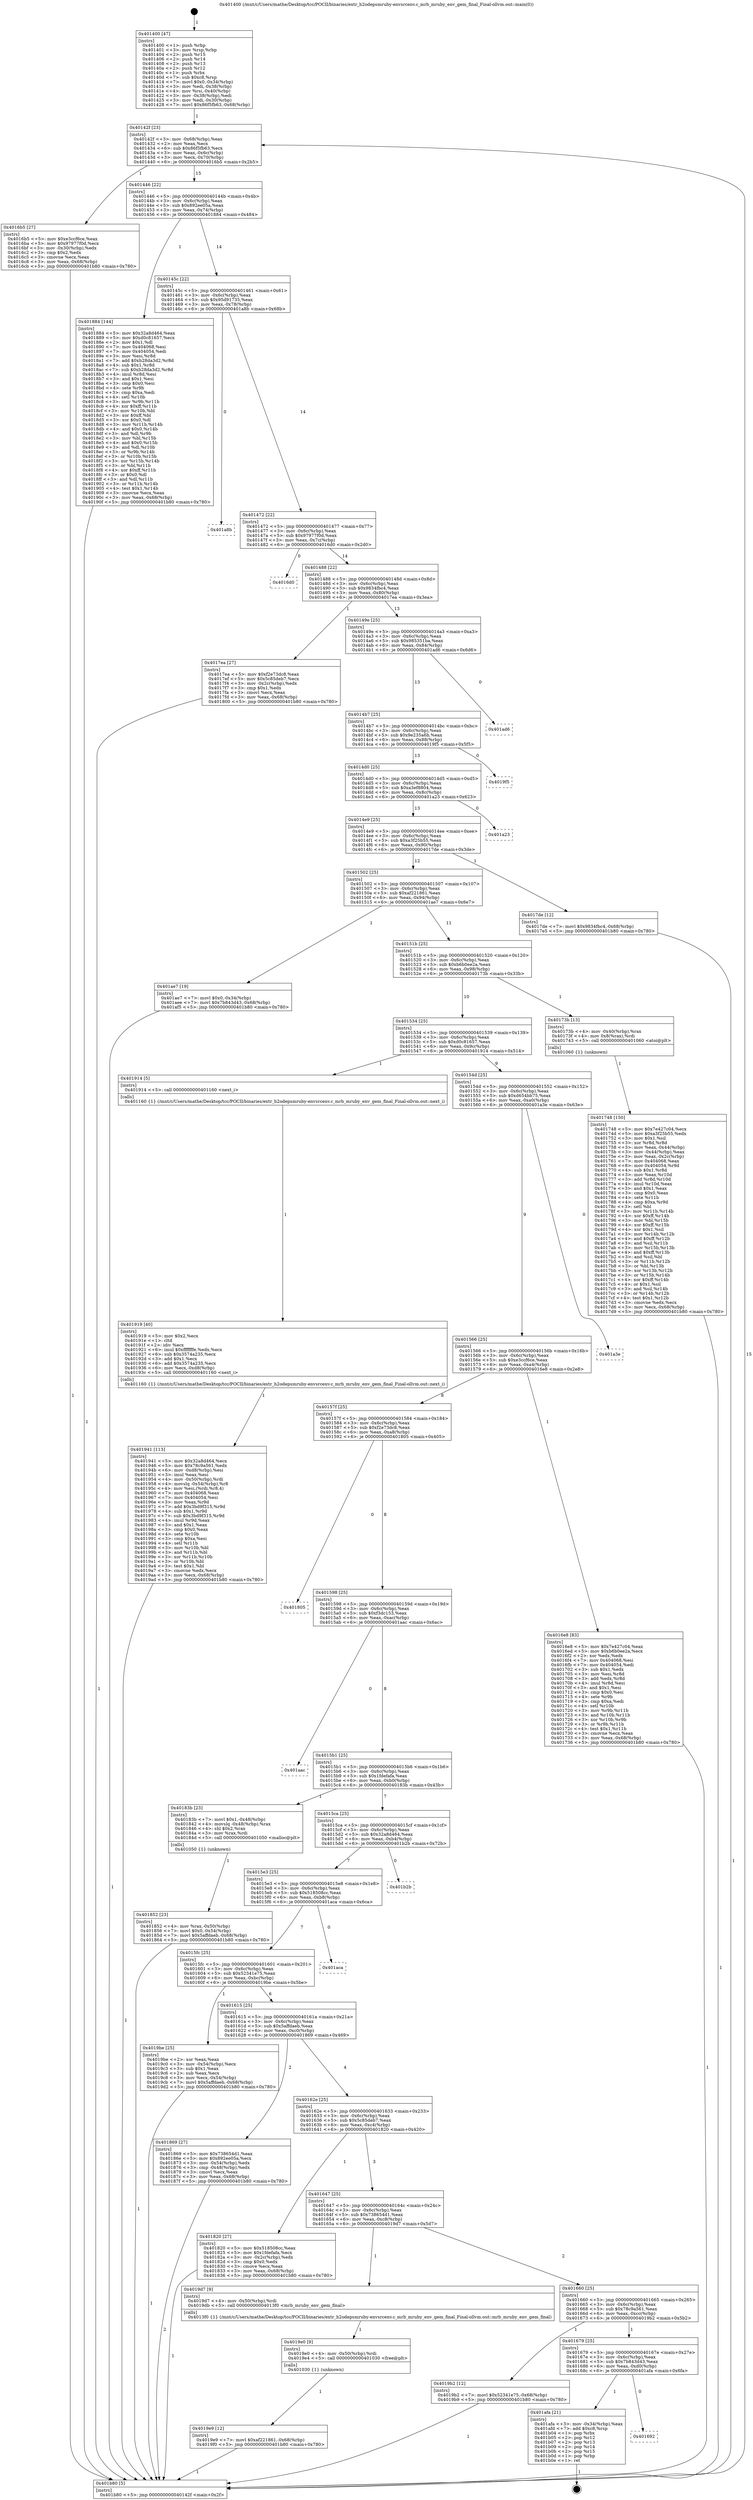 digraph "0x401400" {
  label = "0x401400 (/mnt/c/Users/mathe/Desktop/tcc/POCII/binaries/extr_h2odepsmruby-envsrcenv.c_mrb_mruby_env_gem_final_Final-ollvm.out::main(0))"
  labelloc = "t"
  node[shape=record]

  Entry [label="",width=0.3,height=0.3,shape=circle,fillcolor=black,style=filled]
  "0x40142f" [label="{
     0x40142f [23]\l
     | [instrs]\l
     &nbsp;&nbsp;0x40142f \<+3\>: mov -0x68(%rbp),%eax\l
     &nbsp;&nbsp;0x401432 \<+2\>: mov %eax,%ecx\l
     &nbsp;&nbsp;0x401434 \<+6\>: sub $0x86f5fb63,%ecx\l
     &nbsp;&nbsp;0x40143a \<+3\>: mov %eax,-0x6c(%rbp)\l
     &nbsp;&nbsp;0x40143d \<+3\>: mov %ecx,-0x70(%rbp)\l
     &nbsp;&nbsp;0x401440 \<+6\>: je 00000000004016b5 \<main+0x2b5\>\l
  }"]
  "0x4016b5" [label="{
     0x4016b5 [27]\l
     | [instrs]\l
     &nbsp;&nbsp;0x4016b5 \<+5\>: mov $0xe3ccf6ce,%eax\l
     &nbsp;&nbsp;0x4016ba \<+5\>: mov $0x97977f0d,%ecx\l
     &nbsp;&nbsp;0x4016bf \<+3\>: mov -0x30(%rbp),%edx\l
     &nbsp;&nbsp;0x4016c2 \<+3\>: cmp $0x2,%edx\l
     &nbsp;&nbsp;0x4016c5 \<+3\>: cmovne %ecx,%eax\l
     &nbsp;&nbsp;0x4016c8 \<+3\>: mov %eax,-0x68(%rbp)\l
     &nbsp;&nbsp;0x4016cb \<+5\>: jmp 0000000000401b80 \<main+0x780\>\l
  }"]
  "0x401446" [label="{
     0x401446 [22]\l
     | [instrs]\l
     &nbsp;&nbsp;0x401446 \<+5\>: jmp 000000000040144b \<main+0x4b\>\l
     &nbsp;&nbsp;0x40144b \<+3\>: mov -0x6c(%rbp),%eax\l
     &nbsp;&nbsp;0x40144e \<+5\>: sub $0x892ee05a,%eax\l
     &nbsp;&nbsp;0x401453 \<+3\>: mov %eax,-0x74(%rbp)\l
     &nbsp;&nbsp;0x401456 \<+6\>: je 0000000000401884 \<main+0x484\>\l
  }"]
  "0x401b80" [label="{
     0x401b80 [5]\l
     | [instrs]\l
     &nbsp;&nbsp;0x401b80 \<+5\>: jmp 000000000040142f \<main+0x2f\>\l
  }"]
  "0x401400" [label="{
     0x401400 [47]\l
     | [instrs]\l
     &nbsp;&nbsp;0x401400 \<+1\>: push %rbp\l
     &nbsp;&nbsp;0x401401 \<+3\>: mov %rsp,%rbp\l
     &nbsp;&nbsp;0x401404 \<+2\>: push %r15\l
     &nbsp;&nbsp;0x401406 \<+2\>: push %r14\l
     &nbsp;&nbsp;0x401408 \<+2\>: push %r13\l
     &nbsp;&nbsp;0x40140a \<+2\>: push %r12\l
     &nbsp;&nbsp;0x40140c \<+1\>: push %rbx\l
     &nbsp;&nbsp;0x40140d \<+7\>: sub $0xc8,%rsp\l
     &nbsp;&nbsp;0x401414 \<+7\>: movl $0x0,-0x34(%rbp)\l
     &nbsp;&nbsp;0x40141b \<+3\>: mov %edi,-0x38(%rbp)\l
     &nbsp;&nbsp;0x40141e \<+4\>: mov %rsi,-0x40(%rbp)\l
     &nbsp;&nbsp;0x401422 \<+3\>: mov -0x38(%rbp),%edi\l
     &nbsp;&nbsp;0x401425 \<+3\>: mov %edi,-0x30(%rbp)\l
     &nbsp;&nbsp;0x401428 \<+7\>: movl $0x86f5fb63,-0x68(%rbp)\l
  }"]
  Exit [label="",width=0.3,height=0.3,shape=circle,fillcolor=black,style=filled,peripheries=2]
  "0x401884" [label="{
     0x401884 [144]\l
     | [instrs]\l
     &nbsp;&nbsp;0x401884 \<+5\>: mov $0x32a8d464,%eax\l
     &nbsp;&nbsp;0x401889 \<+5\>: mov $0xd0c81657,%ecx\l
     &nbsp;&nbsp;0x40188e \<+2\>: mov $0x1,%dl\l
     &nbsp;&nbsp;0x401890 \<+7\>: mov 0x404068,%esi\l
     &nbsp;&nbsp;0x401897 \<+7\>: mov 0x404054,%edi\l
     &nbsp;&nbsp;0x40189e \<+3\>: mov %esi,%r8d\l
     &nbsp;&nbsp;0x4018a1 \<+7\>: add $0xb28da3d2,%r8d\l
     &nbsp;&nbsp;0x4018a8 \<+4\>: sub $0x1,%r8d\l
     &nbsp;&nbsp;0x4018ac \<+7\>: sub $0xb28da3d2,%r8d\l
     &nbsp;&nbsp;0x4018b3 \<+4\>: imul %r8d,%esi\l
     &nbsp;&nbsp;0x4018b7 \<+3\>: and $0x1,%esi\l
     &nbsp;&nbsp;0x4018ba \<+3\>: cmp $0x0,%esi\l
     &nbsp;&nbsp;0x4018bd \<+4\>: sete %r9b\l
     &nbsp;&nbsp;0x4018c1 \<+3\>: cmp $0xa,%edi\l
     &nbsp;&nbsp;0x4018c4 \<+4\>: setl %r10b\l
     &nbsp;&nbsp;0x4018c8 \<+3\>: mov %r9b,%r11b\l
     &nbsp;&nbsp;0x4018cb \<+4\>: xor $0xff,%r11b\l
     &nbsp;&nbsp;0x4018cf \<+3\>: mov %r10b,%bl\l
     &nbsp;&nbsp;0x4018d2 \<+3\>: xor $0xff,%bl\l
     &nbsp;&nbsp;0x4018d5 \<+3\>: xor $0x0,%dl\l
     &nbsp;&nbsp;0x4018d8 \<+3\>: mov %r11b,%r14b\l
     &nbsp;&nbsp;0x4018db \<+4\>: and $0x0,%r14b\l
     &nbsp;&nbsp;0x4018df \<+3\>: and %dl,%r9b\l
     &nbsp;&nbsp;0x4018e2 \<+3\>: mov %bl,%r15b\l
     &nbsp;&nbsp;0x4018e5 \<+4\>: and $0x0,%r15b\l
     &nbsp;&nbsp;0x4018e9 \<+3\>: and %dl,%r10b\l
     &nbsp;&nbsp;0x4018ec \<+3\>: or %r9b,%r14b\l
     &nbsp;&nbsp;0x4018ef \<+3\>: or %r10b,%r15b\l
     &nbsp;&nbsp;0x4018f2 \<+3\>: xor %r15b,%r14b\l
     &nbsp;&nbsp;0x4018f5 \<+3\>: or %bl,%r11b\l
     &nbsp;&nbsp;0x4018f8 \<+4\>: xor $0xff,%r11b\l
     &nbsp;&nbsp;0x4018fc \<+3\>: or $0x0,%dl\l
     &nbsp;&nbsp;0x4018ff \<+3\>: and %dl,%r11b\l
     &nbsp;&nbsp;0x401902 \<+3\>: or %r11b,%r14b\l
     &nbsp;&nbsp;0x401905 \<+4\>: test $0x1,%r14b\l
     &nbsp;&nbsp;0x401909 \<+3\>: cmovne %ecx,%eax\l
     &nbsp;&nbsp;0x40190c \<+3\>: mov %eax,-0x68(%rbp)\l
     &nbsp;&nbsp;0x40190f \<+5\>: jmp 0000000000401b80 \<main+0x780\>\l
  }"]
  "0x40145c" [label="{
     0x40145c [22]\l
     | [instrs]\l
     &nbsp;&nbsp;0x40145c \<+5\>: jmp 0000000000401461 \<main+0x61\>\l
     &nbsp;&nbsp;0x401461 \<+3\>: mov -0x6c(%rbp),%eax\l
     &nbsp;&nbsp;0x401464 \<+5\>: sub $0x95d91735,%eax\l
     &nbsp;&nbsp;0x401469 \<+3\>: mov %eax,-0x78(%rbp)\l
     &nbsp;&nbsp;0x40146c \<+6\>: je 0000000000401a8b \<main+0x68b\>\l
  }"]
  "0x401692" [label="{
     0x401692\l
  }", style=dashed]
  "0x401a8b" [label="{
     0x401a8b\l
  }", style=dashed]
  "0x401472" [label="{
     0x401472 [22]\l
     | [instrs]\l
     &nbsp;&nbsp;0x401472 \<+5\>: jmp 0000000000401477 \<main+0x77\>\l
     &nbsp;&nbsp;0x401477 \<+3\>: mov -0x6c(%rbp),%eax\l
     &nbsp;&nbsp;0x40147a \<+5\>: sub $0x97977f0d,%eax\l
     &nbsp;&nbsp;0x40147f \<+3\>: mov %eax,-0x7c(%rbp)\l
     &nbsp;&nbsp;0x401482 \<+6\>: je 00000000004016d0 \<main+0x2d0\>\l
  }"]
  "0x401afa" [label="{
     0x401afa [21]\l
     | [instrs]\l
     &nbsp;&nbsp;0x401afa \<+3\>: mov -0x34(%rbp),%eax\l
     &nbsp;&nbsp;0x401afd \<+7\>: add $0xc8,%rsp\l
     &nbsp;&nbsp;0x401b04 \<+1\>: pop %rbx\l
     &nbsp;&nbsp;0x401b05 \<+2\>: pop %r12\l
     &nbsp;&nbsp;0x401b07 \<+2\>: pop %r13\l
     &nbsp;&nbsp;0x401b09 \<+2\>: pop %r14\l
     &nbsp;&nbsp;0x401b0b \<+2\>: pop %r15\l
     &nbsp;&nbsp;0x401b0d \<+1\>: pop %rbp\l
     &nbsp;&nbsp;0x401b0e \<+1\>: ret\l
  }"]
  "0x4016d0" [label="{
     0x4016d0\l
  }", style=dashed]
  "0x401488" [label="{
     0x401488 [22]\l
     | [instrs]\l
     &nbsp;&nbsp;0x401488 \<+5\>: jmp 000000000040148d \<main+0x8d\>\l
     &nbsp;&nbsp;0x40148d \<+3\>: mov -0x6c(%rbp),%eax\l
     &nbsp;&nbsp;0x401490 \<+5\>: sub $0x9834fbc4,%eax\l
     &nbsp;&nbsp;0x401495 \<+3\>: mov %eax,-0x80(%rbp)\l
     &nbsp;&nbsp;0x401498 \<+6\>: je 00000000004017ea \<main+0x3ea\>\l
  }"]
  "0x4019e9" [label="{
     0x4019e9 [12]\l
     | [instrs]\l
     &nbsp;&nbsp;0x4019e9 \<+7\>: movl $0xaf221861,-0x68(%rbp)\l
     &nbsp;&nbsp;0x4019f0 \<+5\>: jmp 0000000000401b80 \<main+0x780\>\l
  }"]
  "0x4017ea" [label="{
     0x4017ea [27]\l
     | [instrs]\l
     &nbsp;&nbsp;0x4017ea \<+5\>: mov $0xf2e73dc8,%eax\l
     &nbsp;&nbsp;0x4017ef \<+5\>: mov $0x5c85deb7,%ecx\l
     &nbsp;&nbsp;0x4017f4 \<+3\>: mov -0x2c(%rbp),%edx\l
     &nbsp;&nbsp;0x4017f7 \<+3\>: cmp $0x1,%edx\l
     &nbsp;&nbsp;0x4017fa \<+3\>: cmovl %ecx,%eax\l
     &nbsp;&nbsp;0x4017fd \<+3\>: mov %eax,-0x68(%rbp)\l
     &nbsp;&nbsp;0x401800 \<+5\>: jmp 0000000000401b80 \<main+0x780\>\l
  }"]
  "0x40149e" [label="{
     0x40149e [25]\l
     | [instrs]\l
     &nbsp;&nbsp;0x40149e \<+5\>: jmp 00000000004014a3 \<main+0xa3\>\l
     &nbsp;&nbsp;0x4014a3 \<+3\>: mov -0x6c(%rbp),%eax\l
     &nbsp;&nbsp;0x4014a6 \<+5\>: sub $0x985351ba,%eax\l
     &nbsp;&nbsp;0x4014ab \<+6\>: mov %eax,-0x84(%rbp)\l
     &nbsp;&nbsp;0x4014b1 \<+6\>: je 0000000000401ad6 \<main+0x6d6\>\l
  }"]
  "0x4019e0" [label="{
     0x4019e0 [9]\l
     | [instrs]\l
     &nbsp;&nbsp;0x4019e0 \<+4\>: mov -0x50(%rbp),%rdi\l
     &nbsp;&nbsp;0x4019e4 \<+5\>: call 0000000000401030 \<free@plt\>\l
     | [calls]\l
     &nbsp;&nbsp;0x401030 \{1\} (unknown)\l
  }"]
  "0x401ad6" [label="{
     0x401ad6\l
  }", style=dashed]
  "0x4014b7" [label="{
     0x4014b7 [25]\l
     | [instrs]\l
     &nbsp;&nbsp;0x4014b7 \<+5\>: jmp 00000000004014bc \<main+0xbc\>\l
     &nbsp;&nbsp;0x4014bc \<+3\>: mov -0x6c(%rbp),%eax\l
     &nbsp;&nbsp;0x4014bf \<+5\>: sub $0x9e235a6b,%eax\l
     &nbsp;&nbsp;0x4014c4 \<+6\>: mov %eax,-0x88(%rbp)\l
     &nbsp;&nbsp;0x4014ca \<+6\>: je 00000000004019f5 \<main+0x5f5\>\l
  }"]
  "0x401679" [label="{
     0x401679 [25]\l
     | [instrs]\l
     &nbsp;&nbsp;0x401679 \<+5\>: jmp 000000000040167e \<main+0x27e\>\l
     &nbsp;&nbsp;0x40167e \<+3\>: mov -0x6c(%rbp),%eax\l
     &nbsp;&nbsp;0x401681 \<+5\>: sub $0x7b843d43,%eax\l
     &nbsp;&nbsp;0x401686 \<+6\>: mov %eax,-0xd0(%rbp)\l
     &nbsp;&nbsp;0x40168c \<+6\>: je 0000000000401afa \<main+0x6fa\>\l
  }"]
  "0x4019f5" [label="{
     0x4019f5\l
  }", style=dashed]
  "0x4014d0" [label="{
     0x4014d0 [25]\l
     | [instrs]\l
     &nbsp;&nbsp;0x4014d0 \<+5\>: jmp 00000000004014d5 \<main+0xd5\>\l
     &nbsp;&nbsp;0x4014d5 \<+3\>: mov -0x6c(%rbp),%eax\l
     &nbsp;&nbsp;0x4014d8 \<+5\>: sub $0xa3ef8804,%eax\l
     &nbsp;&nbsp;0x4014dd \<+6\>: mov %eax,-0x8c(%rbp)\l
     &nbsp;&nbsp;0x4014e3 \<+6\>: je 0000000000401a23 \<main+0x623\>\l
  }"]
  "0x4019b2" [label="{
     0x4019b2 [12]\l
     | [instrs]\l
     &nbsp;&nbsp;0x4019b2 \<+7\>: movl $0x52341e75,-0x68(%rbp)\l
     &nbsp;&nbsp;0x4019b9 \<+5\>: jmp 0000000000401b80 \<main+0x780\>\l
  }"]
  "0x401a23" [label="{
     0x401a23\l
  }", style=dashed]
  "0x4014e9" [label="{
     0x4014e9 [25]\l
     | [instrs]\l
     &nbsp;&nbsp;0x4014e9 \<+5\>: jmp 00000000004014ee \<main+0xee\>\l
     &nbsp;&nbsp;0x4014ee \<+3\>: mov -0x6c(%rbp),%eax\l
     &nbsp;&nbsp;0x4014f1 \<+5\>: sub $0xa3f25b55,%eax\l
     &nbsp;&nbsp;0x4014f6 \<+6\>: mov %eax,-0x90(%rbp)\l
     &nbsp;&nbsp;0x4014fc \<+6\>: je 00000000004017de \<main+0x3de\>\l
  }"]
  "0x401660" [label="{
     0x401660 [25]\l
     | [instrs]\l
     &nbsp;&nbsp;0x401660 \<+5\>: jmp 0000000000401665 \<main+0x265\>\l
     &nbsp;&nbsp;0x401665 \<+3\>: mov -0x6c(%rbp),%eax\l
     &nbsp;&nbsp;0x401668 \<+5\>: sub $0x78c9a561,%eax\l
     &nbsp;&nbsp;0x40166d \<+6\>: mov %eax,-0xcc(%rbp)\l
     &nbsp;&nbsp;0x401673 \<+6\>: je 00000000004019b2 \<main+0x5b2\>\l
  }"]
  "0x4017de" [label="{
     0x4017de [12]\l
     | [instrs]\l
     &nbsp;&nbsp;0x4017de \<+7\>: movl $0x9834fbc4,-0x68(%rbp)\l
     &nbsp;&nbsp;0x4017e5 \<+5\>: jmp 0000000000401b80 \<main+0x780\>\l
  }"]
  "0x401502" [label="{
     0x401502 [25]\l
     | [instrs]\l
     &nbsp;&nbsp;0x401502 \<+5\>: jmp 0000000000401507 \<main+0x107\>\l
     &nbsp;&nbsp;0x401507 \<+3\>: mov -0x6c(%rbp),%eax\l
     &nbsp;&nbsp;0x40150a \<+5\>: sub $0xaf221861,%eax\l
     &nbsp;&nbsp;0x40150f \<+6\>: mov %eax,-0x94(%rbp)\l
     &nbsp;&nbsp;0x401515 \<+6\>: je 0000000000401ae7 \<main+0x6e7\>\l
  }"]
  "0x4019d7" [label="{
     0x4019d7 [9]\l
     | [instrs]\l
     &nbsp;&nbsp;0x4019d7 \<+4\>: mov -0x50(%rbp),%rdi\l
     &nbsp;&nbsp;0x4019db \<+5\>: call 00000000004013f0 \<mrb_mruby_env_gem_final\>\l
     | [calls]\l
     &nbsp;&nbsp;0x4013f0 \{1\} (/mnt/c/Users/mathe/Desktop/tcc/POCII/binaries/extr_h2odepsmruby-envsrcenv.c_mrb_mruby_env_gem_final_Final-ollvm.out::mrb_mruby_env_gem_final)\l
  }"]
  "0x401ae7" [label="{
     0x401ae7 [19]\l
     | [instrs]\l
     &nbsp;&nbsp;0x401ae7 \<+7\>: movl $0x0,-0x34(%rbp)\l
     &nbsp;&nbsp;0x401aee \<+7\>: movl $0x7b843d43,-0x68(%rbp)\l
     &nbsp;&nbsp;0x401af5 \<+5\>: jmp 0000000000401b80 \<main+0x780\>\l
  }"]
  "0x40151b" [label="{
     0x40151b [25]\l
     | [instrs]\l
     &nbsp;&nbsp;0x40151b \<+5\>: jmp 0000000000401520 \<main+0x120\>\l
     &nbsp;&nbsp;0x401520 \<+3\>: mov -0x6c(%rbp),%eax\l
     &nbsp;&nbsp;0x401523 \<+5\>: sub $0xb6b0ee2a,%eax\l
     &nbsp;&nbsp;0x401528 \<+6\>: mov %eax,-0x98(%rbp)\l
     &nbsp;&nbsp;0x40152e \<+6\>: je 000000000040173b \<main+0x33b\>\l
  }"]
  "0x401941" [label="{
     0x401941 [113]\l
     | [instrs]\l
     &nbsp;&nbsp;0x401941 \<+5\>: mov $0x32a8d464,%ecx\l
     &nbsp;&nbsp;0x401946 \<+5\>: mov $0x78c9a561,%edx\l
     &nbsp;&nbsp;0x40194b \<+6\>: mov -0xd8(%rbp),%esi\l
     &nbsp;&nbsp;0x401951 \<+3\>: imul %eax,%esi\l
     &nbsp;&nbsp;0x401954 \<+4\>: mov -0x50(%rbp),%rdi\l
     &nbsp;&nbsp;0x401958 \<+4\>: movslq -0x54(%rbp),%r8\l
     &nbsp;&nbsp;0x40195c \<+4\>: mov %esi,(%rdi,%r8,4)\l
     &nbsp;&nbsp;0x401960 \<+7\>: mov 0x404068,%eax\l
     &nbsp;&nbsp;0x401967 \<+7\>: mov 0x404054,%esi\l
     &nbsp;&nbsp;0x40196e \<+3\>: mov %eax,%r9d\l
     &nbsp;&nbsp;0x401971 \<+7\>: add $0x3bd9f315,%r9d\l
     &nbsp;&nbsp;0x401978 \<+4\>: sub $0x1,%r9d\l
     &nbsp;&nbsp;0x40197c \<+7\>: sub $0x3bd9f315,%r9d\l
     &nbsp;&nbsp;0x401983 \<+4\>: imul %r9d,%eax\l
     &nbsp;&nbsp;0x401987 \<+3\>: and $0x1,%eax\l
     &nbsp;&nbsp;0x40198a \<+3\>: cmp $0x0,%eax\l
     &nbsp;&nbsp;0x40198d \<+4\>: sete %r10b\l
     &nbsp;&nbsp;0x401991 \<+3\>: cmp $0xa,%esi\l
     &nbsp;&nbsp;0x401994 \<+4\>: setl %r11b\l
     &nbsp;&nbsp;0x401998 \<+3\>: mov %r10b,%bl\l
     &nbsp;&nbsp;0x40199b \<+3\>: and %r11b,%bl\l
     &nbsp;&nbsp;0x40199e \<+3\>: xor %r11b,%r10b\l
     &nbsp;&nbsp;0x4019a1 \<+3\>: or %r10b,%bl\l
     &nbsp;&nbsp;0x4019a4 \<+3\>: test $0x1,%bl\l
     &nbsp;&nbsp;0x4019a7 \<+3\>: cmovne %edx,%ecx\l
     &nbsp;&nbsp;0x4019aa \<+3\>: mov %ecx,-0x68(%rbp)\l
     &nbsp;&nbsp;0x4019ad \<+5\>: jmp 0000000000401b80 \<main+0x780\>\l
  }"]
  "0x40173b" [label="{
     0x40173b [13]\l
     | [instrs]\l
     &nbsp;&nbsp;0x40173b \<+4\>: mov -0x40(%rbp),%rax\l
     &nbsp;&nbsp;0x40173f \<+4\>: mov 0x8(%rax),%rdi\l
     &nbsp;&nbsp;0x401743 \<+5\>: call 0000000000401060 \<atoi@plt\>\l
     | [calls]\l
     &nbsp;&nbsp;0x401060 \{1\} (unknown)\l
  }"]
  "0x401534" [label="{
     0x401534 [25]\l
     | [instrs]\l
     &nbsp;&nbsp;0x401534 \<+5\>: jmp 0000000000401539 \<main+0x139\>\l
     &nbsp;&nbsp;0x401539 \<+3\>: mov -0x6c(%rbp),%eax\l
     &nbsp;&nbsp;0x40153c \<+5\>: sub $0xd0c81657,%eax\l
     &nbsp;&nbsp;0x401541 \<+6\>: mov %eax,-0x9c(%rbp)\l
     &nbsp;&nbsp;0x401547 \<+6\>: je 0000000000401914 \<main+0x514\>\l
  }"]
  "0x401919" [label="{
     0x401919 [40]\l
     | [instrs]\l
     &nbsp;&nbsp;0x401919 \<+5\>: mov $0x2,%ecx\l
     &nbsp;&nbsp;0x40191e \<+1\>: cltd\l
     &nbsp;&nbsp;0x40191f \<+2\>: idiv %ecx\l
     &nbsp;&nbsp;0x401921 \<+6\>: imul $0xfffffffe,%edx,%ecx\l
     &nbsp;&nbsp;0x401927 \<+6\>: sub $0x3574a235,%ecx\l
     &nbsp;&nbsp;0x40192d \<+3\>: add $0x1,%ecx\l
     &nbsp;&nbsp;0x401930 \<+6\>: add $0x3574a235,%ecx\l
     &nbsp;&nbsp;0x401936 \<+6\>: mov %ecx,-0xd8(%rbp)\l
     &nbsp;&nbsp;0x40193c \<+5\>: call 0000000000401160 \<next_i\>\l
     | [calls]\l
     &nbsp;&nbsp;0x401160 \{1\} (/mnt/c/Users/mathe/Desktop/tcc/POCII/binaries/extr_h2odepsmruby-envsrcenv.c_mrb_mruby_env_gem_final_Final-ollvm.out::next_i)\l
  }"]
  "0x401914" [label="{
     0x401914 [5]\l
     | [instrs]\l
     &nbsp;&nbsp;0x401914 \<+5\>: call 0000000000401160 \<next_i\>\l
     | [calls]\l
     &nbsp;&nbsp;0x401160 \{1\} (/mnt/c/Users/mathe/Desktop/tcc/POCII/binaries/extr_h2odepsmruby-envsrcenv.c_mrb_mruby_env_gem_final_Final-ollvm.out::next_i)\l
  }"]
  "0x40154d" [label="{
     0x40154d [25]\l
     | [instrs]\l
     &nbsp;&nbsp;0x40154d \<+5\>: jmp 0000000000401552 \<main+0x152\>\l
     &nbsp;&nbsp;0x401552 \<+3\>: mov -0x6c(%rbp),%eax\l
     &nbsp;&nbsp;0x401555 \<+5\>: sub $0xd654bb75,%eax\l
     &nbsp;&nbsp;0x40155a \<+6\>: mov %eax,-0xa0(%rbp)\l
     &nbsp;&nbsp;0x401560 \<+6\>: je 0000000000401a3e \<main+0x63e\>\l
  }"]
  "0x401852" [label="{
     0x401852 [23]\l
     | [instrs]\l
     &nbsp;&nbsp;0x401852 \<+4\>: mov %rax,-0x50(%rbp)\l
     &nbsp;&nbsp;0x401856 \<+7\>: movl $0x0,-0x54(%rbp)\l
     &nbsp;&nbsp;0x40185d \<+7\>: movl $0x5affdaeb,-0x68(%rbp)\l
     &nbsp;&nbsp;0x401864 \<+5\>: jmp 0000000000401b80 \<main+0x780\>\l
  }"]
  "0x401a3e" [label="{
     0x401a3e\l
  }", style=dashed]
  "0x401566" [label="{
     0x401566 [25]\l
     | [instrs]\l
     &nbsp;&nbsp;0x401566 \<+5\>: jmp 000000000040156b \<main+0x16b\>\l
     &nbsp;&nbsp;0x40156b \<+3\>: mov -0x6c(%rbp),%eax\l
     &nbsp;&nbsp;0x40156e \<+5\>: sub $0xe3ccf6ce,%eax\l
     &nbsp;&nbsp;0x401573 \<+6\>: mov %eax,-0xa4(%rbp)\l
     &nbsp;&nbsp;0x401579 \<+6\>: je 00000000004016e8 \<main+0x2e8\>\l
  }"]
  "0x401647" [label="{
     0x401647 [25]\l
     | [instrs]\l
     &nbsp;&nbsp;0x401647 \<+5\>: jmp 000000000040164c \<main+0x24c\>\l
     &nbsp;&nbsp;0x40164c \<+3\>: mov -0x6c(%rbp),%eax\l
     &nbsp;&nbsp;0x40164f \<+5\>: sub $0x738654d1,%eax\l
     &nbsp;&nbsp;0x401654 \<+6\>: mov %eax,-0xc8(%rbp)\l
     &nbsp;&nbsp;0x40165a \<+6\>: je 00000000004019d7 \<main+0x5d7\>\l
  }"]
  "0x4016e8" [label="{
     0x4016e8 [83]\l
     | [instrs]\l
     &nbsp;&nbsp;0x4016e8 \<+5\>: mov $0x7e427c04,%eax\l
     &nbsp;&nbsp;0x4016ed \<+5\>: mov $0xb6b0ee2a,%ecx\l
     &nbsp;&nbsp;0x4016f2 \<+2\>: xor %edx,%edx\l
     &nbsp;&nbsp;0x4016f4 \<+7\>: mov 0x404068,%esi\l
     &nbsp;&nbsp;0x4016fb \<+7\>: mov 0x404054,%edi\l
     &nbsp;&nbsp;0x401702 \<+3\>: sub $0x1,%edx\l
     &nbsp;&nbsp;0x401705 \<+3\>: mov %esi,%r8d\l
     &nbsp;&nbsp;0x401708 \<+3\>: add %edx,%r8d\l
     &nbsp;&nbsp;0x40170b \<+4\>: imul %r8d,%esi\l
     &nbsp;&nbsp;0x40170f \<+3\>: and $0x1,%esi\l
     &nbsp;&nbsp;0x401712 \<+3\>: cmp $0x0,%esi\l
     &nbsp;&nbsp;0x401715 \<+4\>: sete %r9b\l
     &nbsp;&nbsp;0x401719 \<+3\>: cmp $0xa,%edi\l
     &nbsp;&nbsp;0x40171c \<+4\>: setl %r10b\l
     &nbsp;&nbsp;0x401720 \<+3\>: mov %r9b,%r11b\l
     &nbsp;&nbsp;0x401723 \<+3\>: and %r10b,%r11b\l
     &nbsp;&nbsp;0x401726 \<+3\>: xor %r10b,%r9b\l
     &nbsp;&nbsp;0x401729 \<+3\>: or %r9b,%r11b\l
     &nbsp;&nbsp;0x40172c \<+4\>: test $0x1,%r11b\l
     &nbsp;&nbsp;0x401730 \<+3\>: cmovne %ecx,%eax\l
     &nbsp;&nbsp;0x401733 \<+3\>: mov %eax,-0x68(%rbp)\l
     &nbsp;&nbsp;0x401736 \<+5\>: jmp 0000000000401b80 \<main+0x780\>\l
  }"]
  "0x40157f" [label="{
     0x40157f [25]\l
     | [instrs]\l
     &nbsp;&nbsp;0x40157f \<+5\>: jmp 0000000000401584 \<main+0x184\>\l
     &nbsp;&nbsp;0x401584 \<+3\>: mov -0x6c(%rbp),%eax\l
     &nbsp;&nbsp;0x401587 \<+5\>: sub $0xf2e73dc8,%eax\l
     &nbsp;&nbsp;0x40158c \<+6\>: mov %eax,-0xa8(%rbp)\l
     &nbsp;&nbsp;0x401592 \<+6\>: je 0000000000401805 \<main+0x405\>\l
  }"]
  "0x401748" [label="{
     0x401748 [150]\l
     | [instrs]\l
     &nbsp;&nbsp;0x401748 \<+5\>: mov $0x7e427c04,%ecx\l
     &nbsp;&nbsp;0x40174d \<+5\>: mov $0xa3f25b55,%edx\l
     &nbsp;&nbsp;0x401752 \<+3\>: mov $0x1,%sil\l
     &nbsp;&nbsp;0x401755 \<+3\>: xor %r8d,%r8d\l
     &nbsp;&nbsp;0x401758 \<+3\>: mov %eax,-0x44(%rbp)\l
     &nbsp;&nbsp;0x40175b \<+3\>: mov -0x44(%rbp),%eax\l
     &nbsp;&nbsp;0x40175e \<+3\>: mov %eax,-0x2c(%rbp)\l
     &nbsp;&nbsp;0x401761 \<+7\>: mov 0x404068,%eax\l
     &nbsp;&nbsp;0x401768 \<+8\>: mov 0x404054,%r9d\l
     &nbsp;&nbsp;0x401770 \<+4\>: sub $0x1,%r8d\l
     &nbsp;&nbsp;0x401774 \<+3\>: mov %eax,%r10d\l
     &nbsp;&nbsp;0x401777 \<+3\>: add %r8d,%r10d\l
     &nbsp;&nbsp;0x40177a \<+4\>: imul %r10d,%eax\l
     &nbsp;&nbsp;0x40177e \<+3\>: and $0x1,%eax\l
     &nbsp;&nbsp;0x401781 \<+3\>: cmp $0x0,%eax\l
     &nbsp;&nbsp;0x401784 \<+4\>: sete %r11b\l
     &nbsp;&nbsp;0x401788 \<+4\>: cmp $0xa,%r9d\l
     &nbsp;&nbsp;0x40178c \<+3\>: setl %bl\l
     &nbsp;&nbsp;0x40178f \<+3\>: mov %r11b,%r14b\l
     &nbsp;&nbsp;0x401792 \<+4\>: xor $0xff,%r14b\l
     &nbsp;&nbsp;0x401796 \<+3\>: mov %bl,%r15b\l
     &nbsp;&nbsp;0x401799 \<+4\>: xor $0xff,%r15b\l
     &nbsp;&nbsp;0x40179d \<+4\>: xor $0x1,%sil\l
     &nbsp;&nbsp;0x4017a1 \<+3\>: mov %r14b,%r12b\l
     &nbsp;&nbsp;0x4017a4 \<+4\>: and $0xff,%r12b\l
     &nbsp;&nbsp;0x4017a8 \<+3\>: and %sil,%r11b\l
     &nbsp;&nbsp;0x4017ab \<+3\>: mov %r15b,%r13b\l
     &nbsp;&nbsp;0x4017ae \<+4\>: and $0xff,%r13b\l
     &nbsp;&nbsp;0x4017b2 \<+3\>: and %sil,%bl\l
     &nbsp;&nbsp;0x4017b5 \<+3\>: or %r11b,%r12b\l
     &nbsp;&nbsp;0x4017b8 \<+3\>: or %bl,%r13b\l
     &nbsp;&nbsp;0x4017bb \<+3\>: xor %r13b,%r12b\l
     &nbsp;&nbsp;0x4017be \<+3\>: or %r15b,%r14b\l
     &nbsp;&nbsp;0x4017c1 \<+4\>: xor $0xff,%r14b\l
     &nbsp;&nbsp;0x4017c5 \<+4\>: or $0x1,%sil\l
     &nbsp;&nbsp;0x4017c9 \<+3\>: and %sil,%r14b\l
     &nbsp;&nbsp;0x4017cc \<+3\>: or %r14b,%r12b\l
     &nbsp;&nbsp;0x4017cf \<+4\>: test $0x1,%r12b\l
     &nbsp;&nbsp;0x4017d3 \<+3\>: cmovne %edx,%ecx\l
     &nbsp;&nbsp;0x4017d6 \<+3\>: mov %ecx,-0x68(%rbp)\l
     &nbsp;&nbsp;0x4017d9 \<+5\>: jmp 0000000000401b80 \<main+0x780\>\l
  }"]
  "0x401820" [label="{
     0x401820 [27]\l
     | [instrs]\l
     &nbsp;&nbsp;0x401820 \<+5\>: mov $0x518508cc,%eax\l
     &nbsp;&nbsp;0x401825 \<+5\>: mov $0x1fdefafa,%ecx\l
     &nbsp;&nbsp;0x40182a \<+3\>: mov -0x2c(%rbp),%edx\l
     &nbsp;&nbsp;0x40182d \<+3\>: cmp $0x0,%edx\l
     &nbsp;&nbsp;0x401830 \<+3\>: cmove %ecx,%eax\l
     &nbsp;&nbsp;0x401833 \<+3\>: mov %eax,-0x68(%rbp)\l
     &nbsp;&nbsp;0x401836 \<+5\>: jmp 0000000000401b80 \<main+0x780\>\l
  }"]
  "0x401805" [label="{
     0x401805\l
  }", style=dashed]
  "0x401598" [label="{
     0x401598 [25]\l
     | [instrs]\l
     &nbsp;&nbsp;0x401598 \<+5\>: jmp 000000000040159d \<main+0x19d\>\l
     &nbsp;&nbsp;0x40159d \<+3\>: mov -0x6c(%rbp),%eax\l
     &nbsp;&nbsp;0x4015a0 \<+5\>: sub $0xf3dc153,%eax\l
     &nbsp;&nbsp;0x4015a5 \<+6\>: mov %eax,-0xac(%rbp)\l
     &nbsp;&nbsp;0x4015ab \<+6\>: je 0000000000401aac \<main+0x6ac\>\l
  }"]
  "0x40162e" [label="{
     0x40162e [25]\l
     | [instrs]\l
     &nbsp;&nbsp;0x40162e \<+5\>: jmp 0000000000401633 \<main+0x233\>\l
     &nbsp;&nbsp;0x401633 \<+3\>: mov -0x6c(%rbp),%eax\l
     &nbsp;&nbsp;0x401636 \<+5\>: sub $0x5c85deb7,%eax\l
     &nbsp;&nbsp;0x40163b \<+6\>: mov %eax,-0xc4(%rbp)\l
     &nbsp;&nbsp;0x401641 \<+6\>: je 0000000000401820 \<main+0x420\>\l
  }"]
  "0x401aac" [label="{
     0x401aac\l
  }", style=dashed]
  "0x4015b1" [label="{
     0x4015b1 [25]\l
     | [instrs]\l
     &nbsp;&nbsp;0x4015b1 \<+5\>: jmp 00000000004015b6 \<main+0x1b6\>\l
     &nbsp;&nbsp;0x4015b6 \<+3\>: mov -0x6c(%rbp),%eax\l
     &nbsp;&nbsp;0x4015b9 \<+5\>: sub $0x1fdefafa,%eax\l
     &nbsp;&nbsp;0x4015be \<+6\>: mov %eax,-0xb0(%rbp)\l
     &nbsp;&nbsp;0x4015c4 \<+6\>: je 000000000040183b \<main+0x43b\>\l
  }"]
  "0x401869" [label="{
     0x401869 [27]\l
     | [instrs]\l
     &nbsp;&nbsp;0x401869 \<+5\>: mov $0x738654d1,%eax\l
     &nbsp;&nbsp;0x40186e \<+5\>: mov $0x892ee05a,%ecx\l
     &nbsp;&nbsp;0x401873 \<+3\>: mov -0x54(%rbp),%edx\l
     &nbsp;&nbsp;0x401876 \<+3\>: cmp -0x48(%rbp),%edx\l
     &nbsp;&nbsp;0x401879 \<+3\>: cmovl %ecx,%eax\l
     &nbsp;&nbsp;0x40187c \<+3\>: mov %eax,-0x68(%rbp)\l
     &nbsp;&nbsp;0x40187f \<+5\>: jmp 0000000000401b80 \<main+0x780\>\l
  }"]
  "0x40183b" [label="{
     0x40183b [23]\l
     | [instrs]\l
     &nbsp;&nbsp;0x40183b \<+7\>: movl $0x1,-0x48(%rbp)\l
     &nbsp;&nbsp;0x401842 \<+4\>: movslq -0x48(%rbp),%rax\l
     &nbsp;&nbsp;0x401846 \<+4\>: shl $0x2,%rax\l
     &nbsp;&nbsp;0x40184a \<+3\>: mov %rax,%rdi\l
     &nbsp;&nbsp;0x40184d \<+5\>: call 0000000000401050 \<malloc@plt\>\l
     | [calls]\l
     &nbsp;&nbsp;0x401050 \{1\} (unknown)\l
  }"]
  "0x4015ca" [label="{
     0x4015ca [25]\l
     | [instrs]\l
     &nbsp;&nbsp;0x4015ca \<+5\>: jmp 00000000004015cf \<main+0x1cf\>\l
     &nbsp;&nbsp;0x4015cf \<+3\>: mov -0x6c(%rbp),%eax\l
     &nbsp;&nbsp;0x4015d2 \<+5\>: sub $0x32a8d464,%eax\l
     &nbsp;&nbsp;0x4015d7 \<+6\>: mov %eax,-0xb4(%rbp)\l
     &nbsp;&nbsp;0x4015dd \<+6\>: je 0000000000401b2b \<main+0x72b\>\l
  }"]
  "0x401615" [label="{
     0x401615 [25]\l
     | [instrs]\l
     &nbsp;&nbsp;0x401615 \<+5\>: jmp 000000000040161a \<main+0x21a\>\l
     &nbsp;&nbsp;0x40161a \<+3\>: mov -0x6c(%rbp),%eax\l
     &nbsp;&nbsp;0x40161d \<+5\>: sub $0x5affdaeb,%eax\l
     &nbsp;&nbsp;0x401622 \<+6\>: mov %eax,-0xc0(%rbp)\l
     &nbsp;&nbsp;0x401628 \<+6\>: je 0000000000401869 \<main+0x469\>\l
  }"]
  "0x401b2b" [label="{
     0x401b2b\l
  }", style=dashed]
  "0x4015e3" [label="{
     0x4015e3 [25]\l
     | [instrs]\l
     &nbsp;&nbsp;0x4015e3 \<+5\>: jmp 00000000004015e8 \<main+0x1e8\>\l
     &nbsp;&nbsp;0x4015e8 \<+3\>: mov -0x6c(%rbp),%eax\l
     &nbsp;&nbsp;0x4015eb \<+5\>: sub $0x518508cc,%eax\l
     &nbsp;&nbsp;0x4015f0 \<+6\>: mov %eax,-0xb8(%rbp)\l
     &nbsp;&nbsp;0x4015f6 \<+6\>: je 0000000000401aca \<main+0x6ca\>\l
  }"]
  "0x4019be" [label="{
     0x4019be [25]\l
     | [instrs]\l
     &nbsp;&nbsp;0x4019be \<+2\>: xor %eax,%eax\l
     &nbsp;&nbsp;0x4019c0 \<+3\>: mov -0x54(%rbp),%ecx\l
     &nbsp;&nbsp;0x4019c3 \<+3\>: sub $0x1,%eax\l
     &nbsp;&nbsp;0x4019c6 \<+2\>: sub %eax,%ecx\l
     &nbsp;&nbsp;0x4019c8 \<+3\>: mov %ecx,-0x54(%rbp)\l
     &nbsp;&nbsp;0x4019cb \<+7\>: movl $0x5affdaeb,-0x68(%rbp)\l
     &nbsp;&nbsp;0x4019d2 \<+5\>: jmp 0000000000401b80 \<main+0x780\>\l
  }"]
  "0x401aca" [label="{
     0x401aca\l
  }", style=dashed]
  "0x4015fc" [label="{
     0x4015fc [25]\l
     | [instrs]\l
     &nbsp;&nbsp;0x4015fc \<+5\>: jmp 0000000000401601 \<main+0x201\>\l
     &nbsp;&nbsp;0x401601 \<+3\>: mov -0x6c(%rbp),%eax\l
     &nbsp;&nbsp;0x401604 \<+5\>: sub $0x52341e75,%eax\l
     &nbsp;&nbsp;0x401609 \<+6\>: mov %eax,-0xbc(%rbp)\l
     &nbsp;&nbsp;0x40160f \<+6\>: je 00000000004019be \<main+0x5be\>\l
  }"]
  Entry -> "0x401400" [label=" 1"]
  "0x40142f" -> "0x4016b5" [label=" 1"]
  "0x40142f" -> "0x401446" [label=" 15"]
  "0x4016b5" -> "0x401b80" [label=" 1"]
  "0x401400" -> "0x40142f" [label=" 1"]
  "0x401b80" -> "0x40142f" [label=" 15"]
  "0x401afa" -> Exit [label=" 1"]
  "0x401446" -> "0x401884" [label=" 1"]
  "0x401446" -> "0x40145c" [label=" 14"]
  "0x401679" -> "0x401692" [label=" 0"]
  "0x40145c" -> "0x401a8b" [label=" 0"]
  "0x40145c" -> "0x401472" [label=" 14"]
  "0x401679" -> "0x401afa" [label=" 1"]
  "0x401472" -> "0x4016d0" [label=" 0"]
  "0x401472" -> "0x401488" [label=" 14"]
  "0x401ae7" -> "0x401b80" [label=" 1"]
  "0x401488" -> "0x4017ea" [label=" 1"]
  "0x401488" -> "0x40149e" [label=" 13"]
  "0x4019e9" -> "0x401b80" [label=" 1"]
  "0x40149e" -> "0x401ad6" [label=" 0"]
  "0x40149e" -> "0x4014b7" [label=" 13"]
  "0x4019e0" -> "0x4019e9" [label=" 1"]
  "0x4014b7" -> "0x4019f5" [label=" 0"]
  "0x4014b7" -> "0x4014d0" [label=" 13"]
  "0x4019d7" -> "0x4019e0" [label=" 1"]
  "0x4014d0" -> "0x401a23" [label=" 0"]
  "0x4014d0" -> "0x4014e9" [label=" 13"]
  "0x4019be" -> "0x401b80" [label=" 1"]
  "0x4014e9" -> "0x4017de" [label=" 1"]
  "0x4014e9" -> "0x401502" [label=" 12"]
  "0x401660" -> "0x401679" [label=" 1"]
  "0x401502" -> "0x401ae7" [label=" 1"]
  "0x401502" -> "0x40151b" [label=" 11"]
  "0x401660" -> "0x4019b2" [label=" 1"]
  "0x40151b" -> "0x40173b" [label=" 1"]
  "0x40151b" -> "0x401534" [label=" 10"]
  "0x401647" -> "0x401660" [label=" 2"]
  "0x401534" -> "0x401914" [label=" 1"]
  "0x401534" -> "0x40154d" [label=" 9"]
  "0x401647" -> "0x4019d7" [label=" 1"]
  "0x40154d" -> "0x401a3e" [label=" 0"]
  "0x40154d" -> "0x401566" [label=" 9"]
  "0x4019b2" -> "0x401b80" [label=" 1"]
  "0x401566" -> "0x4016e8" [label=" 1"]
  "0x401566" -> "0x40157f" [label=" 8"]
  "0x4016e8" -> "0x401b80" [label=" 1"]
  "0x40173b" -> "0x401748" [label=" 1"]
  "0x401748" -> "0x401b80" [label=" 1"]
  "0x4017de" -> "0x401b80" [label=" 1"]
  "0x4017ea" -> "0x401b80" [label=" 1"]
  "0x401941" -> "0x401b80" [label=" 1"]
  "0x40157f" -> "0x401805" [label=" 0"]
  "0x40157f" -> "0x401598" [label=" 8"]
  "0x401919" -> "0x401941" [label=" 1"]
  "0x401598" -> "0x401aac" [label=" 0"]
  "0x401598" -> "0x4015b1" [label=" 8"]
  "0x401884" -> "0x401b80" [label=" 1"]
  "0x4015b1" -> "0x40183b" [label=" 1"]
  "0x4015b1" -> "0x4015ca" [label=" 7"]
  "0x401869" -> "0x401b80" [label=" 2"]
  "0x4015ca" -> "0x401b2b" [label=" 0"]
  "0x4015ca" -> "0x4015e3" [label=" 7"]
  "0x40183b" -> "0x401852" [label=" 1"]
  "0x4015e3" -> "0x401aca" [label=" 0"]
  "0x4015e3" -> "0x4015fc" [label=" 7"]
  "0x401820" -> "0x401b80" [label=" 1"]
  "0x4015fc" -> "0x4019be" [label=" 1"]
  "0x4015fc" -> "0x401615" [label=" 6"]
  "0x401852" -> "0x401b80" [label=" 1"]
  "0x401615" -> "0x401869" [label=" 2"]
  "0x401615" -> "0x40162e" [label=" 4"]
  "0x401914" -> "0x401919" [label=" 1"]
  "0x40162e" -> "0x401820" [label=" 1"]
  "0x40162e" -> "0x401647" [label=" 3"]
}

